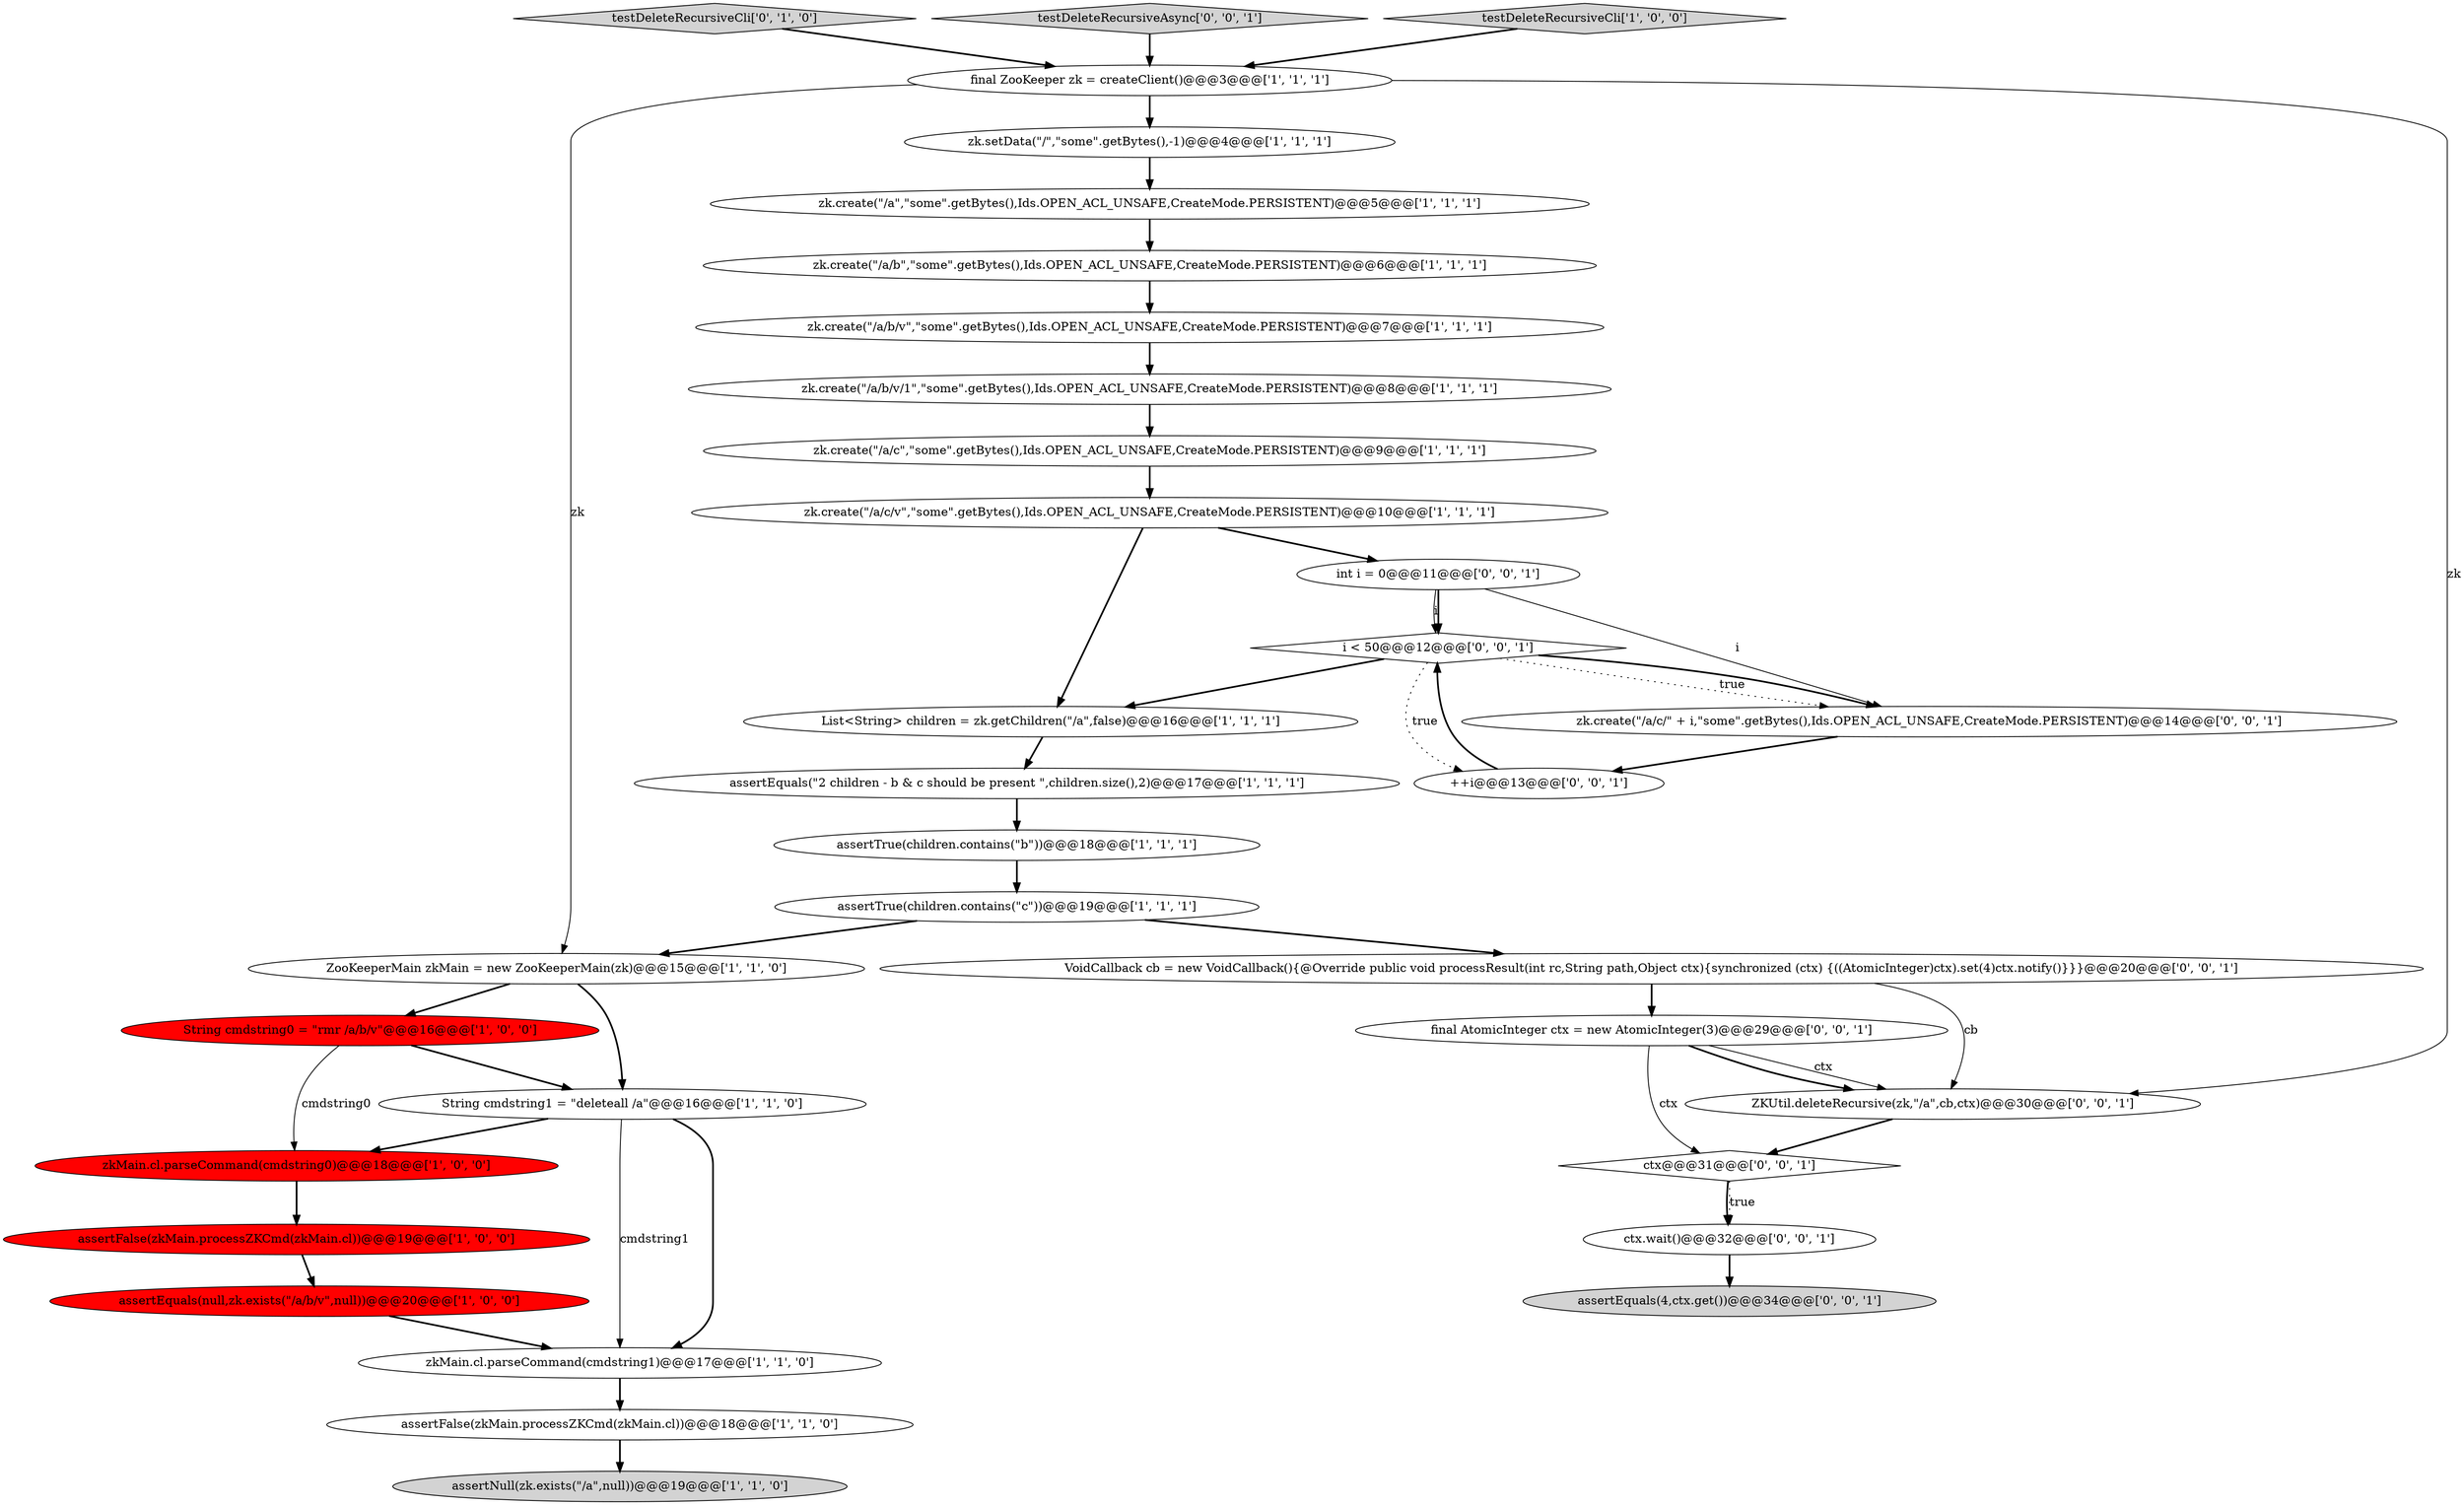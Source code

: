 digraph {
13 [style = filled, label = "assertTrue(children.contains(\"c\"))@@@19@@@['1', '1', '1']", fillcolor = white, shape = ellipse image = "AAA0AAABBB1BBB"];
11 [style = filled, label = "zk.create(\"/a/b/v\",\"some\".getBytes(),Ids.OPEN_ACL_UNSAFE,CreateMode.PERSISTENT)@@@7@@@['1', '1', '1']", fillcolor = white, shape = ellipse image = "AAA0AAABBB1BBB"];
7 [style = filled, label = "ZooKeeperMain zkMain = new ZooKeeperMain(zk)@@@15@@@['1', '1', '0']", fillcolor = white, shape = ellipse image = "AAA0AAABBB1BBB"];
8 [style = filled, label = "String cmdstring1 = \"deleteall /a\"@@@16@@@['1', '1', '0']", fillcolor = white, shape = ellipse image = "AAA0AAABBB1BBB"];
32 [style = filled, label = "ctx@@@31@@@['0', '0', '1']", fillcolor = white, shape = diamond image = "AAA0AAABBB3BBB"];
27 [style = filled, label = "i < 50@@@12@@@['0', '0', '1']", fillcolor = white, shape = diamond image = "AAA0AAABBB3BBB"];
22 [style = filled, label = "testDeleteRecursiveCli['0', '1', '0']", fillcolor = lightgray, shape = diamond image = "AAA0AAABBB2BBB"];
29 [style = filled, label = "int i = 0@@@11@@@['0', '0', '1']", fillcolor = white, shape = ellipse image = "AAA0AAABBB3BBB"];
4 [style = filled, label = "final ZooKeeper zk = createClient()@@@3@@@['1', '1', '1']", fillcolor = white, shape = ellipse image = "AAA0AAABBB1BBB"];
12 [style = filled, label = "assertEquals(null,zk.exists(\"/a/b/v\",null))@@@20@@@['1', '0', '0']", fillcolor = red, shape = ellipse image = "AAA1AAABBB1BBB"];
26 [style = filled, label = "ZKUtil.deleteRecursive(zk,\"/a\",cb,ctx)@@@30@@@['0', '0', '1']", fillcolor = white, shape = ellipse image = "AAA0AAABBB3BBB"];
0 [style = filled, label = "zk.create(\"/a/b\",\"some\".getBytes(),Ids.OPEN_ACL_UNSAFE,CreateMode.PERSISTENT)@@@6@@@['1', '1', '1']", fillcolor = white, shape = ellipse image = "AAA0AAABBB1BBB"];
23 [style = filled, label = "final AtomicInteger ctx = new AtomicInteger(3)@@@29@@@['0', '0', '1']", fillcolor = white, shape = ellipse image = "AAA0AAABBB3BBB"];
24 [style = filled, label = "testDeleteRecursiveAsync['0', '0', '1']", fillcolor = lightgray, shape = diamond image = "AAA0AAABBB3BBB"];
20 [style = filled, label = "assertNull(zk.exists(\"/a\",null))@@@19@@@['1', '1', '0']", fillcolor = lightgray, shape = ellipse image = "AAA0AAABBB1BBB"];
2 [style = filled, label = "zk.create(\"/a/b/v/1\",\"some\".getBytes(),Ids.OPEN_ACL_UNSAFE,CreateMode.PERSISTENT)@@@8@@@['1', '1', '1']", fillcolor = white, shape = ellipse image = "AAA0AAABBB1BBB"];
10 [style = filled, label = "zk.create(\"/a/c\",\"some\".getBytes(),Ids.OPEN_ACL_UNSAFE,CreateMode.PERSISTENT)@@@9@@@['1', '1', '1']", fillcolor = white, shape = ellipse image = "AAA0AAABBB1BBB"];
28 [style = filled, label = "VoidCallback cb = new VoidCallback(){@Override public void processResult(int rc,String path,Object ctx){synchronized (ctx) {((AtomicInteger)ctx).set(4)ctx.notify()}}}@@@20@@@['0', '0', '1']", fillcolor = white, shape = ellipse image = "AAA0AAABBB3BBB"];
19 [style = filled, label = "zk.create(\"/a\",\"some\".getBytes(),Ids.OPEN_ACL_UNSAFE,CreateMode.PERSISTENT)@@@5@@@['1', '1', '1']", fillcolor = white, shape = ellipse image = "AAA0AAABBB1BBB"];
25 [style = filled, label = "zk.create(\"/a/c/\" + i,\"some\".getBytes(),Ids.OPEN_ACL_UNSAFE,CreateMode.PERSISTENT)@@@14@@@['0', '0', '1']", fillcolor = white, shape = ellipse image = "AAA0AAABBB3BBB"];
31 [style = filled, label = "assertEquals(4,ctx.get())@@@34@@@['0', '0', '1']", fillcolor = lightgray, shape = ellipse image = "AAA0AAABBB3BBB"];
33 [style = filled, label = "ctx.wait()@@@32@@@['0', '0', '1']", fillcolor = white, shape = ellipse image = "AAA0AAABBB3BBB"];
1 [style = filled, label = "List<String> children = zk.getChildren(\"/a\",false)@@@16@@@['1', '1', '1']", fillcolor = white, shape = ellipse image = "AAA0AAABBB1BBB"];
3 [style = filled, label = "assertEquals(\"2 children - b & c should be present \",children.size(),2)@@@17@@@['1', '1', '1']", fillcolor = white, shape = ellipse image = "AAA0AAABBB1BBB"];
14 [style = filled, label = "zkMain.cl.parseCommand(cmdstring0)@@@18@@@['1', '0', '0']", fillcolor = red, shape = ellipse image = "AAA1AAABBB1BBB"];
17 [style = filled, label = "zk.create(\"/a/c/v\",\"some\".getBytes(),Ids.OPEN_ACL_UNSAFE,CreateMode.PERSISTENT)@@@10@@@['1', '1', '1']", fillcolor = white, shape = ellipse image = "AAA0AAABBB1BBB"];
21 [style = filled, label = "zkMain.cl.parseCommand(cmdstring1)@@@17@@@['1', '1', '0']", fillcolor = white, shape = ellipse image = "AAA0AAABBB1BBB"];
15 [style = filled, label = "String cmdstring0 = \"rmr /a/b/v\"@@@16@@@['1', '0', '0']", fillcolor = red, shape = ellipse image = "AAA1AAABBB1BBB"];
18 [style = filled, label = "assertFalse(zkMain.processZKCmd(zkMain.cl))@@@19@@@['1', '0', '0']", fillcolor = red, shape = ellipse image = "AAA1AAABBB1BBB"];
5 [style = filled, label = "assertTrue(children.contains(\"b\"))@@@18@@@['1', '1', '1']", fillcolor = white, shape = ellipse image = "AAA0AAABBB1BBB"];
30 [style = filled, label = "++i@@@13@@@['0', '0', '1']", fillcolor = white, shape = ellipse image = "AAA0AAABBB3BBB"];
9 [style = filled, label = "testDeleteRecursiveCli['1', '0', '0']", fillcolor = lightgray, shape = diamond image = "AAA0AAABBB1BBB"];
6 [style = filled, label = "zk.setData(\"/\",\"some\".getBytes(),-1)@@@4@@@['1', '1', '1']", fillcolor = white, shape = ellipse image = "AAA0AAABBB1BBB"];
16 [style = filled, label = "assertFalse(zkMain.processZKCmd(zkMain.cl))@@@18@@@['1', '1', '0']", fillcolor = white, shape = ellipse image = "AAA0AAABBB1BBB"];
27->1 [style = bold, label=""];
26->32 [style = bold, label=""];
17->1 [style = bold, label=""];
27->25 [style = dotted, label="true"];
4->6 [style = bold, label=""];
12->21 [style = bold, label=""];
8->21 [style = solid, label="cmdstring1"];
25->30 [style = bold, label=""];
9->4 [style = bold, label=""];
4->26 [style = solid, label="zk"];
30->27 [style = bold, label=""];
29->25 [style = solid, label="i"];
23->26 [style = solid, label="ctx"];
1->3 [style = bold, label=""];
18->12 [style = bold, label=""];
23->26 [style = bold, label=""];
8->14 [style = bold, label=""];
0->11 [style = bold, label=""];
10->17 [style = bold, label=""];
4->7 [style = solid, label="zk"];
6->19 [style = bold, label=""];
2->10 [style = bold, label=""];
7->8 [style = bold, label=""];
11->2 [style = bold, label=""];
32->33 [style = bold, label=""];
28->26 [style = solid, label="cb"];
19->0 [style = bold, label=""];
32->33 [style = dotted, label="true"];
22->4 [style = bold, label=""];
29->27 [style = bold, label=""];
27->30 [style = dotted, label="true"];
3->5 [style = bold, label=""];
24->4 [style = bold, label=""];
29->27 [style = solid, label="i"];
28->23 [style = bold, label=""];
13->7 [style = bold, label=""];
5->13 [style = bold, label=""];
15->14 [style = solid, label="cmdstring0"];
21->16 [style = bold, label=""];
8->21 [style = bold, label=""];
33->31 [style = bold, label=""];
7->15 [style = bold, label=""];
14->18 [style = bold, label=""];
17->29 [style = bold, label=""];
16->20 [style = bold, label=""];
23->32 [style = solid, label="ctx"];
27->25 [style = bold, label=""];
15->8 [style = bold, label=""];
13->28 [style = bold, label=""];
}
